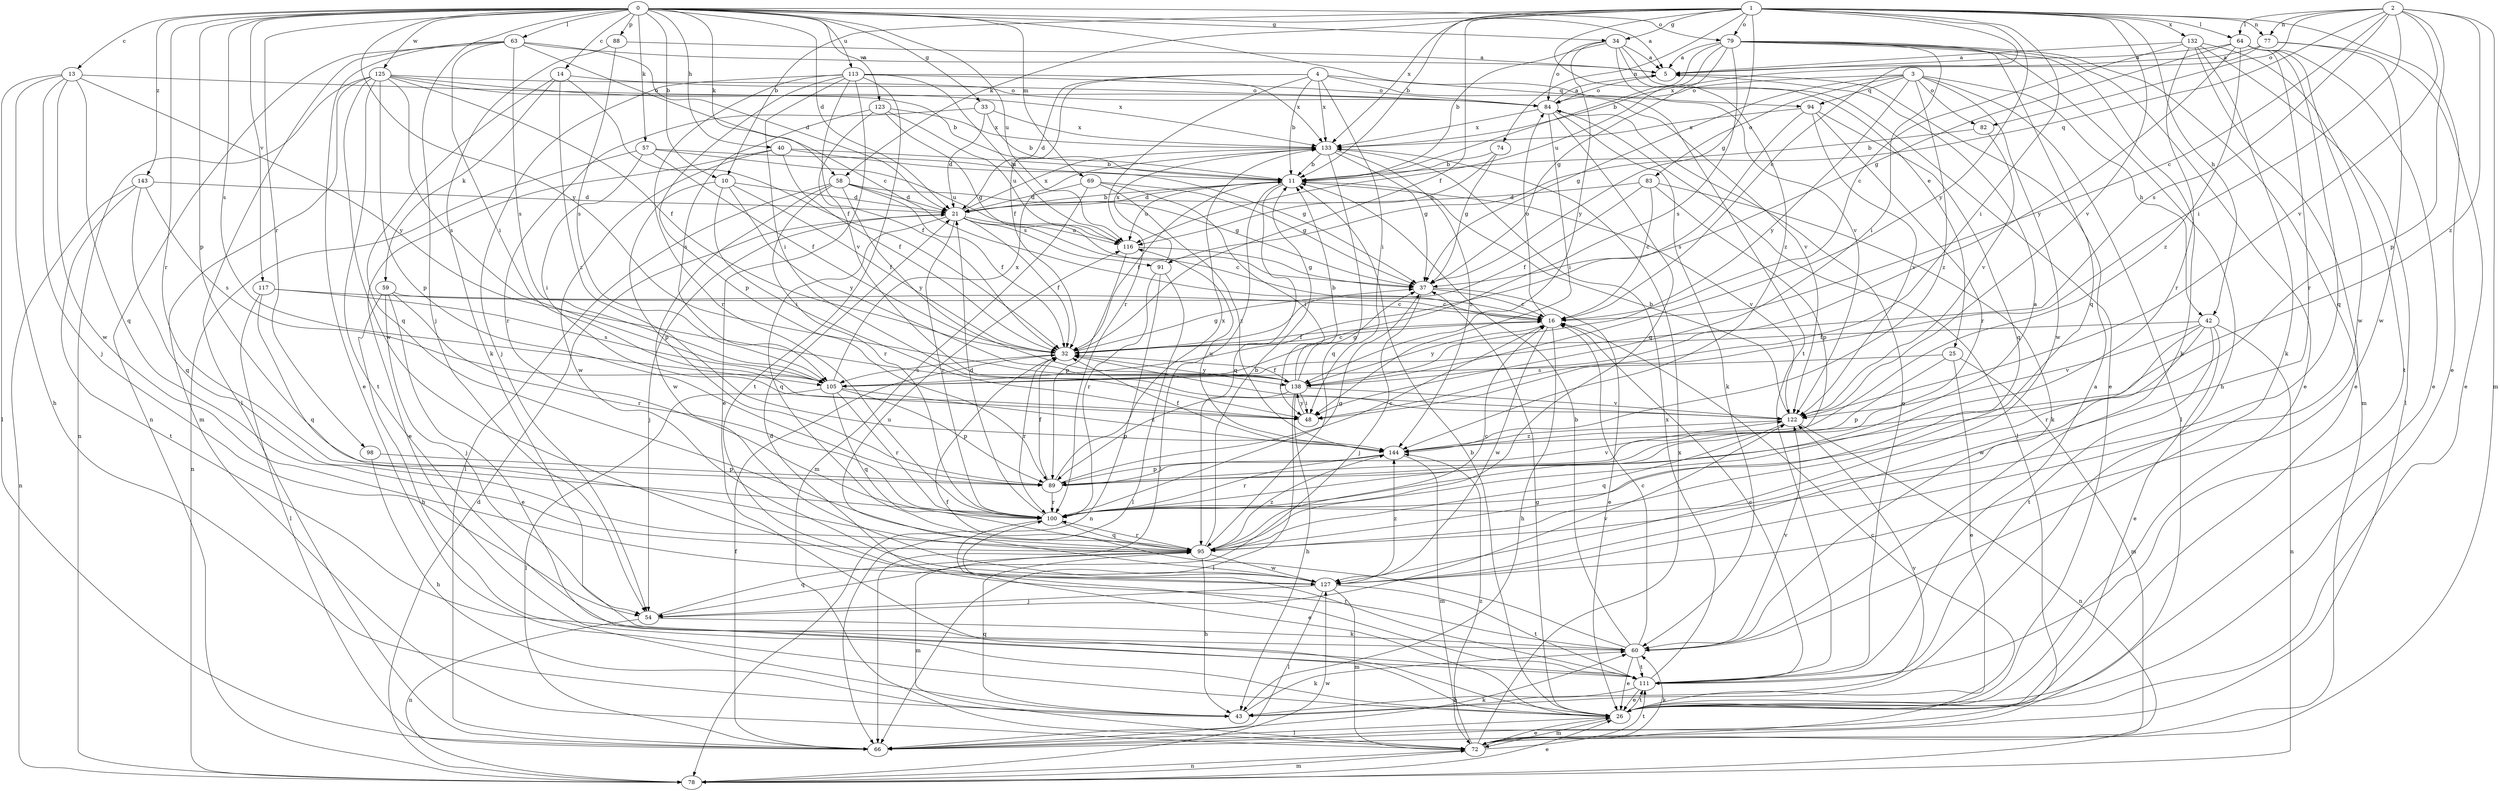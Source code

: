 strict digraph  {
0;
1;
2;
3;
4;
5;
10;
11;
13;
14;
16;
21;
25;
26;
32;
33;
34;
37;
40;
42;
43;
48;
54;
57;
58;
59;
60;
63;
64;
66;
69;
72;
74;
77;
78;
79;
82;
83;
84;
88;
89;
91;
94;
95;
98;
100;
105;
111;
113;
116;
117;
122;
123;
125;
127;
132;
133;
138;
143;
144;
0 -> 5  [label=a];
0 -> 10  [label=b];
0 -> 13  [label=c];
0 -> 14  [label=c];
0 -> 21  [label=d];
0 -> 33  [label=g];
0 -> 34  [label=g];
0 -> 40  [label=h];
0 -> 54  [label=j];
0 -> 57  [label=k];
0 -> 58  [label=k];
0 -> 63  [label=l];
0 -> 69  [label=m];
0 -> 79  [label=o];
0 -> 88  [label=p];
0 -> 89  [label=p];
0 -> 98  [label=r];
0 -> 100  [label=r];
0 -> 105  [label=s];
0 -> 111  [label=t];
0 -> 113  [label=u];
0 -> 116  [label=u];
0 -> 117  [label=v];
0 -> 123  [label=w];
0 -> 125  [label=w];
0 -> 138  [label=y];
0 -> 143  [label=z];
1 -> 10  [label=b];
1 -> 11  [label=b];
1 -> 16  [label=c];
1 -> 25  [label=e];
1 -> 26  [label=e];
1 -> 32  [label=f];
1 -> 34  [label=g];
1 -> 37  [label=g];
1 -> 42  [label=h];
1 -> 48  [label=i];
1 -> 58  [label=k];
1 -> 64  [label=l];
1 -> 74  [label=n];
1 -> 77  [label=n];
1 -> 79  [label=o];
1 -> 122  [label=v];
1 -> 132  [label=x];
1 -> 133  [label=x];
1 -> 138  [label=y];
2 -> 16  [label=c];
2 -> 48  [label=i];
2 -> 64  [label=l];
2 -> 72  [label=m];
2 -> 77  [label=n];
2 -> 82  [label=o];
2 -> 89  [label=p];
2 -> 91  [label=q];
2 -> 105  [label=s];
2 -> 122  [label=v];
2 -> 144  [label=z];
3 -> 37  [label=g];
3 -> 42  [label=h];
3 -> 66  [label=l];
3 -> 82  [label=o];
3 -> 83  [label=o];
3 -> 84  [label=o];
3 -> 94  [label=q];
3 -> 127  [label=w];
3 -> 138  [label=y];
3 -> 144  [label=z];
4 -> 11  [label=b];
4 -> 21  [label=d];
4 -> 32  [label=f];
4 -> 48  [label=i];
4 -> 94  [label=q];
4 -> 100  [label=r];
4 -> 122  [label=v];
4 -> 133  [label=x];
5 -> 84  [label=o];
10 -> 21  [label=d];
10 -> 32  [label=f];
10 -> 48  [label=i];
10 -> 89  [label=p];
10 -> 138  [label=y];
11 -> 21  [label=d];
11 -> 32  [label=f];
11 -> 66  [label=l];
11 -> 95  [label=q];
11 -> 116  [label=u];
11 -> 122  [label=v];
13 -> 43  [label=h];
13 -> 54  [label=j];
13 -> 66  [label=l];
13 -> 84  [label=o];
13 -> 95  [label=q];
13 -> 127  [label=w];
13 -> 138  [label=y];
14 -> 32  [label=f];
14 -> 59  [label=k];
14 -> 84  [label=o];
14 -> 95  [label=q];
14 -> 144  [label=z];
16 -> 32  [label=f];
16 -> 43  [label=h];
16 -> 84  [label=o];
16 -> 127  [label=w];
16 -> 138  [label=y];
21 -> 11  [label=b];
21 -> 16  [label=c];
21 -> 32  [label=f];
21 -> 54  [label=j];
21 -> 95  [label=q];
21 -> 100  [label=r];
21 -> 116  [label=u];
21 -> 133  [label=x];
21 -> 91  [label=s];
25 -> 26  [label=e];
25 -> 72  [label=m];
25 -> 89  [label=p];
25 -> 105  [label=s];
26 -> 11  [label=b];
26 -> 37  [label=g];
26 -> 66  [label=l];
26 -> 72  [label=m];
26 -> 111  [label=t];
32 -> 16  [label=c];
32 -> 37  [label=g];
32 -> 100  [label=r];
32 -> 105  [label=s];
32 -> 138  [label=y];
33 -> 11  [label=b];
33 -> 21  [label=d];
33 -> 100  [label=r];
33 -> 133  [label=x];
34 -> 5  [label=a];
34 -> 11  [label=b];
34 -> 26  [label=e];
34 -> 84  [label=o];
34 -> 122  [label=v];
34 -> 138  [label=y];
34 -> 144  [label=z];
37 -> 16  [label=c];
37 -> 26  [label=e];
37 -> 54  [label=j];
40 -> 11  [label=b];
40 -> 26  [label=e];
40 -> 32  [label=f];
40 -> 37  [label=g];
40 -> 127  [label=w];
42 -> 26  [label=e];
42 -> 32  [label=f];
42 -> 78  [label=n];
42 -> 100  [label=r];
42 -> 111  [label=t];
42 -> 122  [label=v];
42 -> 127  [label=w];
43 -> 60  [label=k];
43 -> 95  [label=q];
43 -> 122  [label=v];
48 -> 138  [label=y];
54 -> 60  [label=k];
54 -> 78  [label=n];
54 -> 95  [label=q];
54 -> 122  [label=v];
57 -> 11  [label=b];
57 -> 32  [label=f];
57 -> 48  [label=i];
57 -> 78  [label=n];
57 -> 116  [label=u];
58 -> 21  [label=d];
58 -> 32  [label=f];
58 -> 37  [label=g];
58 -> 66  [label=l];
58 -> 100  [label=r];
58 -> 127  [label=w];
58 -> 138  [label=y];
59 -> 16  [label=c];
59 -> 26  [label=e];
59 -> 43  [label=h];
59 -> 54  [label=j];
59 -> 100  [label=r];
60 -> 11  [label=b];
60 -> 16  [label=c];
60 -> 21  [label=d];
60 -> 26  [label=e];
60 -> 32  [label=f];
60 -> 111  [label=t];
60 -> 122  [label=v];
63 -> 5  [label=a];
63 -> 16  [label=c];
63 -> 21  [label=d];
63 -> 26  [label=e];
63 -> 48  [label=i];
63 -> 66  [label=l];
63 -> 78  [label=n];
63 -> 105  [label=s];
64 -> 5  [label=a];
64 -> 26  [label=e];
64 -> 37  [label=g];
64 -> 95  [label=q];
64 -> 100  [label=r];
64 -> 127  [label=w];
64 -> 138  [label=y];
64 -> 144  [label=z];
66 -> 32  [label=f];
66 -> 60  [label=k];
69 -> 21  [label=d];
69 -> 37  [label=g];
69 -> 48  [label=i];
69 -> 72  [label=m];
69 -> 144  [label=z];
72 -> 16  [label=c];
72 -> 26  [label=e];
72 -> 60  [label=k];
72 -> 78  [label=n];
72 -> 111  [label=t];
72 -> 133  [label=x];
72 -> 144  [label=z];
74 -> 11  [label=b];
74 -> 37  [label=g];
74 -> 116  [label=u];
77 -> 5  [label=a];
77 -> 26  [label=e];
77 -> 127  [label=w];
77 -> 133  [label=x];
78 -> 21  [label=d];
78 -> 26  [label=e];
78 -> 72  [label=m];
78 -> 127  [label=w];
79 -> 5  [label=a];
79 -> 11  [label=b];
79 -> 26  [label=e];
79 -> 37  [label=g];
79 -> 43  [label=h];
79 -> 48  [label=i];
79 -> 60  [label=k];
79 -> 72  [label=m];
79 -> 95  [label=q];
79 -> 105  [label=s];
79 -> 116  [label=u];
82 -> 11  [label=b];
82 -> 122  [label=v];
83 -> 16  [label=c];
83 -> 21  [label=d];
83 -> 32  [label=f];
83 -> 60  [label=k];
83 -> 89  [label=p];
84 -> 5  [label=a];
84 -> 48  [label=i];
84 -> 60  [label=k];
84 -> 66  [label=l];
84 -> 95  [label=q];
84 -> 133  [label=x];
88 -> 5  [label=a];
88 -> 60  [label=k];
88 -> 105  [label=s];
89 -> 16  [label=c];
89 -> 32  [label=f];
89 -> 100  [label=r];
89 -> 122  [label=v];
89 -> 133  [label=x];
91 -> 66  [label=l];
91 -> 78  [label=n];
91 -> 100  [label=r];
91 -> 133  [label=x];
94 -> 95  [label=q];
94 -> 100  [label=r];
94 -> 105  [label=s];
94 -> 122  [label=v];
94 -> 133  [label=x];
95 -> 11  [label=b];
95 -> 16  [label=c];
95 -> 43  [label=h];
95 -> 72  [label=m];
95 -> 100  [label=r];
95 -> 127  [label=w];
95 -> 144  [label=z];
98 -> 43  [label=h];
98 -> 89  [label=p];
100 -> 5  [label=a];
100 -> 21  [label=d];
100 -> 26  [label=e];
100 -> 37  [label=g];
100 -> 95  [label=q];
105 -> 66  [label=l];
105 -> 89  [label=p];
105 -> 95  [label=q];
105 -> 100  [label=r];
105 -> 133  [label=x];
105 -> 144  [label=z];
111 -> 5  [label=a];
111 -> 16  [label=c];
111 -> 26  [label=e];
111 -> 43  [label=h];
111 -> 84  [label=o];
111 -> 100  [label=r];
111 -> 133  [label=x];
113 -> 26  [label=e];
113 -> 48  [label=i];
113 -> 54  [label=j];
113 -> 84  [label=o];
113 -> 89  [label=p];
113 -> 100  [label=r];
113 -> 111  [label=t];
113 -> 116  [label=u];
113 -> 122  [label=v];
113 -> 133  [label=x];
116 -> 37  [label=g];
116 -> 89  [label=p];
117 -> 16  [label=c];
117 -> 66  [label=l];
117 -> 95  [label=q];
117 -> 105  [label=s];
122 -> 11  [label=b];
122 -> 32  [label=f];
122 -> 78  [label=n];
122 -> 95  [label=q];
122 -> 144  [label=z];
123 -> 32  [label=f];
123 -> 37  [label=g];
123 -> 105  [label=s];
123 -> 116  [label=u];
123 -> 133  [label=x];
125 -> 11  [label=b];
125 -> 32  [label=f];
125 -> 72  [label=m];
125 -> 78  [label=n];
125 -> 84  [label=o];
125 -> 89  [label=p];
125 -> 105  [label=s];
125 -> 111  [label=t];
125 -> 127  [label=w];
125 -> 133  [label=x];
127 -> 54  [label=j];
127 -> 66  [label=l];
127 -> 72  [label=m];
127 -> 111  [label=t];
127 -> 116  [label=u];
127 -> 144  [label=z];
132 -> 5  [label=a];
132 -> 16  [label=c];
132 -> 26  [label=e];
132 -> 60  [label=k];
132 -> 66  [label=l];
132 -> 100  [label=r];
132 -> 111  [label=t];
133 -> 11  [label=b];
133 -> 37  [label=g];
133 -> 95  [label=q];
133 -> 144  [label=z];
138 -> 11  [label=b];
138 -> 32  [label=f];
138 -> 37  [label=g];
138 -> 43  [label=h];
138 -> 48  [label=i];
138 -> 66  [label=l];
138 -> 89  [label=p];
138 -> 122  [label=v];
143 -> 21  [label=d];
143 -> 78  [label=n];
143 -> 95  [label=q];
143 -> 105  [label=s];
143 -> 111  [label=t];
144 -> 32  [label=f];
144 -> 72  [label=m];
144 -> 89  [label=p];
144 -> 100  [label=r];
144 -> 116  [label=u];
}
